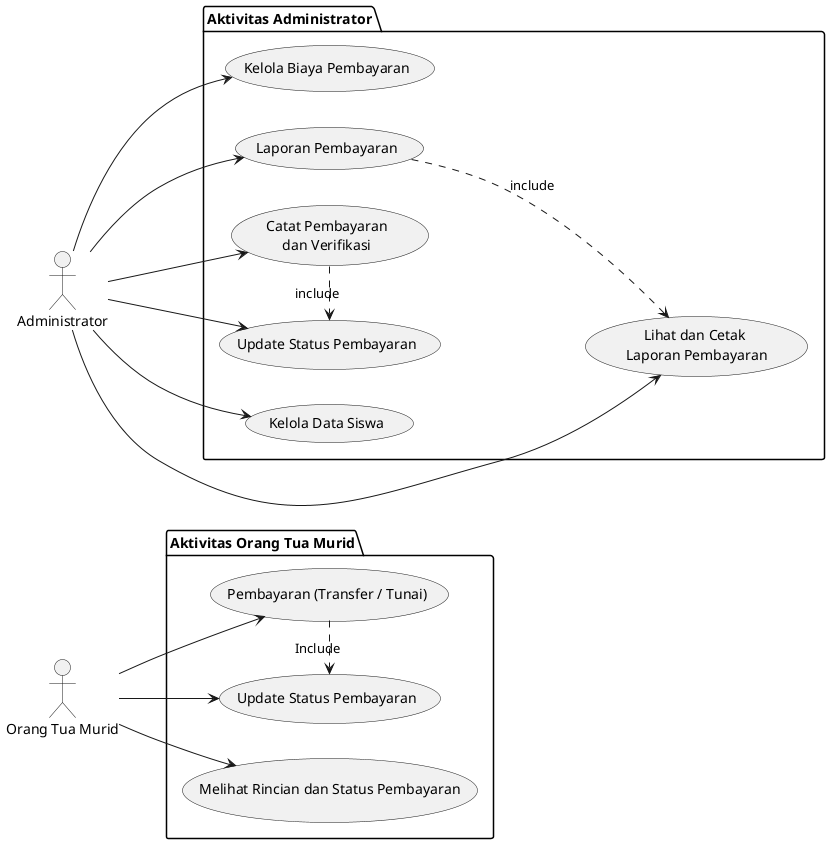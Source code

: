 @startuml usecase

left to right direction
actor "Orang Tua Murid" as OT 
actor Administrator as AD

package "Aktivitas Administrator" {
    usecase "Kelola Data Siswa" as AD1
    usecase "Kelola Biaya Pembayaran" as AD2
    usecase "Catat Pembayaran\ndan Verifikasi" as AD3
    usecase "Laporan Pembayaran" as AD4
    usecase "Update Status Pembayaran" as AD5
    usecase "Lihat dan Cetak \nLaporan Pembayaran" as AD6
}

package "Aktivitas Orang Tua Murid" {
    usecase "Melihat Rincian dan Status Pembayaran" as OT1
    usecase "Pembayaran (Transfer / Tunai)" as OT2
    usecase "Update Status Pembayaran" as OT3
}

OT --> OT1
OT --> OT2
OT --> OT3
OT2 .> OT3 :Include

AD --> AD1
AD --> AD2
AD --> AD3
AD --> AD4
AD --> AD5
AD --> AD6
AD3 .> AD5 :include
AD4 ..> AD6 :include

@enduml